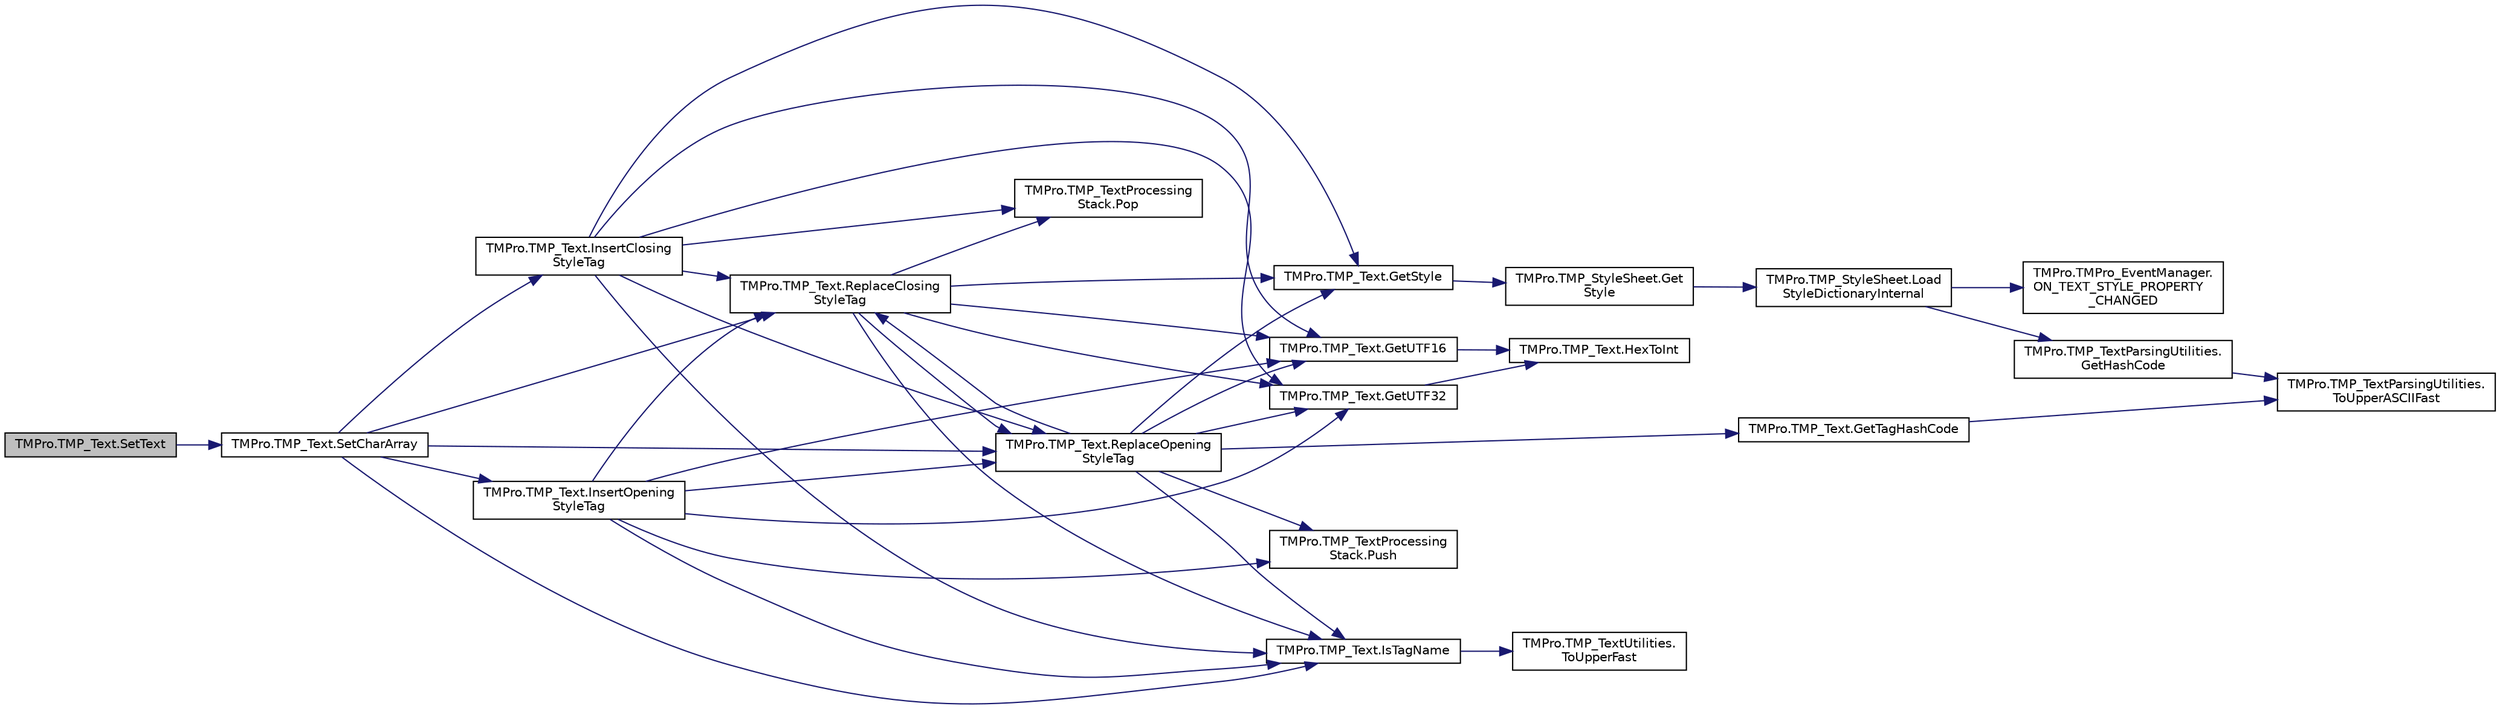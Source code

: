 digraph "TMPro.TMP_Text.SetText"
{
 // LATEX_PDF_SIZE
  edge [fontname="Helvetica",fontsize="10",labelfontname="Helvetica",labelfontsize="10"];
  node [fontname="Helvetica",fontsize="10",shape=record];
  rankdir="LR";
  Node1 [label="TMPro.TMP_Text.SetText",height=0.2,width=0.4,color="black", fillcolor="grey75", style="filled", fontcolor="black",tooltip="Set the text using a char array with specified starting character and length."];
  Node1 -> Node2 [color="midnightblue",fontsize="10",style="solid",fontname="Helvetica"];
  Node2 [label="TMPro.TMP_Text.SetCharArray",height=0.2,width=0.4,color="black", fillcolor="white", style="filled",URL="$class_t_m_pro_1_1_t_m_p___text.html#a3a9c8337c13ec0b01a256657b60f995d",tooltip="Character array containing the text to be displayed."];
  Node2 -> Node3 [color="midnightblue",fontsize="10",style="solid",fontname="Helvetica"];
  Node3 [label="TMPro.TMP_Text.InsertClosing\lStyleTag",height=0.2,width=0.4,color="black", fillcolor="white", style="filled",URL="$class_t_m_pro_1_1_t_m_p___text.html#a27e8d03eb35cbdf5628426d1e4c450ce",tooltip=" "];
  Node3 -> Node4 [color="midnightblue",fontsize="10",style="solid",fontname="Helvetica"];
  Node4 [label="TMPro.TMP_Text.GetStyle",height=0.2,width=0.4,color="black", fillcolor="white", style="filled",URL="$class_t_m_pro_1_1_t_m_p___text.html#a0610ac5b8cde7da32df3435b38979ae3",tooltip=" "];
  Node4 -> Node5 [color="midnightblue",fontsize="10",style="solid",fontname="Helvetica"];
  Node5 [label="TMPro.TMP_StyleSheet.Get\lStyle",height=0.2,width=0.4,color="black", fillcolor="white", style="filled",URL="$class_t_m_pro_1_1_t_m_p___style_sheet.html#aa9a3991676942f59ca662b124894c7ba",tooltip="Get the Style for the given hash code value."];
  Node5 -> Node6 [color="midnightblue",fontsize="10",style="solid",fontname="Helvetica"];
  Node6 [label="TMPro.TMP_StyleSheet.Load\lStyleDictionaryInternal",height=0.2,width=0.4,color="black", fillcolor="white", style="filled",URL="$class_t_m_pro_1_1_t_m_p___style_sheet.html#ae83d9e90111accb45a4c696c54ce4d4e",tooltip=" "];
  Node6 -> Node7 [color="midnightblue",fontsize="10",style="solid",fontname="Helvetica"];
  Node7 [label="TMPro.TMP_TextParsingUtilities.\lGetHashCode",height=0.2,width=0.4,color="black", fillcolor="white", style="filled",URL="$class_t_m_pro_1_1_t_m_p___text_parsing_utilities.html#a77bb7b39afef3f677e915499b48e2c7a",tooltip="Function returning the hashcode value of a given string."];
  Node7 -> Node8 [color="midnightblue",fontsize="10",style="solid",fontname="Helvetica"];
  Node8 [label="TMPro.TMP_TextParsingUtilities.\lToUpperASCIIFast",height=0.2,width=0.4,color="black", fillcolor="white", style="filled",URL="$class_t_m_pro_1_1_t_m_p___text_parsing_utilities.html#a57e8e32bda8815e697db41cb4820d56a",tooltip="Get uppercase version of this ASCII character."];
  Node6 -> Node9 [color="midnightblue",fontsize="10",style="solid",fontname="Helvetica"];
  Node9 [label="TMPro.TMPro_EventManager.\lON_TEXT_STYLE_PROPERTY\l_CHANGED",height=0.2,width=0.4,color="black", fillcolor="white", style="filled",URL="$class_t_m_pro_1_1_t_m_pro___event_manager.html#a7c9fc58bd09d0c3a9998678fa0f42cf1",tooltip=" "];
  Node3 -> Node10 [color="midnightblue",fontsize="10",style="solid",fontname="Helvetica"];
  Node10 [label="TMPro.TMP_Text.GetUTF16",height=0.2,width=0.4,color="black", fillcolor="white", style="filled",URL="$class_t_m_pro_1_1_t_m_p___text.html#ac300ce0327de1c0807c6617496b367cb",tooltip="Convert UTF-16 Hex to Char"];
  Node10 -> Node11 [color="midnightblue",fontsize="10",style="solid",fontname="Helvetica"];
  Node11 [label="TMPro.TMP_Text.HexToInt",height=0.2,width=0.4,color="black", fillcolor="white", style="filled",URL="$class_t_m_pro_1_1_t_m_p___text.html#a2c888ce3a21999d51131753730cac678",tooltip="Function to pack scale information in the UV2 Channel."];
  Node3 -> Node12 [color="midnightblue",fontsize="10",style="solid",fontname="Helvetica"];
  Node12 [label="TMPro.TMP_Text.GetUTF32",height=0.2,width=0.4,color="black", fillcolor="white", style="filled",URL="$class_t_m_pro_1_1_t_m_p___text.html#add381cfff574155b2b44eddc9fedd883",tooltip="Convert UTF-32 Hex to Char"];
  Node12 -> Node11 [color="midnightblue",fontsize="10",style="solid",fontname="Helvetica"];
  Node3 -> Node13 [color="midnightblue",fontsize="10",style="solid",fontname="Helvetica"];
  Node13 [label="TMPro.TMP_Text.IsTagName",height=0.2,width=0.4,color="black", fillcolor="white", style="filled",URL="$class_t_m_pro_1_1_t_m_p___text.html#a15f73fbeaa329e0086771b499e811a19",tooltip="Method to check for a matching rich text tag."];
  Node13 -> Node14 [color="midnightblue",fontsize="10",style="solid",fontname="Helvetica"];
  Node14 [label="TMPro.TMP_TextUtilities.\lToUpperFast",height=0.2,width=0.4,color="black", fillcolor="white", style="filled",URL="$class_t_m_pro_1_1_t_m_p___text_utilities.html#a46addef0f9eb5cf925ae7c7ab23e7bde",tooltip="Get uppercase version of this ASCII character."];
  Node3 -> Node15 [color="midnightblue",fontsize="10",style="solid",fontname="Helvetica"];
  Node15 [label="TMPro.TMP_TextProcessing\lStack.Pop",height=0.2,width=0.4,color="black", fillcolor="white", style="filled",URL="$struct_t_m_pro_1_1_t_m_p___text_processing_stack.html#a96c2a8cc7189e7ed4116adbb6187bb27",tooltip=" "];
  Node3 -> Node16 [color="midnightblue",fontsize="10",style="solid",fontname="Helvetica"];
  Node16 [label="TMPro.TMP_Text.ReplaceClosing\lStyleTag",height=0.2,width=0.4,color="black", fillcolor="white", style="filled",URL="$class_t_m_pro_1_1_t_m_p___text.html#af8b2bda450112f95552818da68b6a3f3",tooltip="Method to handle inline replacement of style tag by closing style definition."];
  Node16 -> Node4 [color="midnightblue",fontsize="10",style="solid",fontname="Helvetica"];
  Node16 -> Node10 [color="midnightblue",fontsize="10",style="solid",fontname="Helvetica"];
  Node16 -> Node12 [color="midnightblue",fontsize="10",style="solid",fontname="Helvetica"];
  Node16 -> Node13 [color="midnightblue",fontsize="10",style="solid",fontname="Helvetica"];
  Node16 -> Node15 [color="midnightblue",fontsize="10",style="solid",fontname="Helvetica"];
  Node16 -> Node17 [color="midnightblue",fontsize="10",style="solid",fontname="Helvetica"];
  Node17 [label="TMPro.TMP_Text.ReplaceOpening\lStyleTag",height=0.2,width=0.4,color="black", fillcolor="white", style="filled",URL="$class_t_m_pro_1_1_t_m_p___text.html#a29dc0da782bf610de52ec943e6e0cb00",tooltip="Method to handle inline replacement of style tag by opening style definition."];
  Node17 -> Node4 [color="midnightblue",fontsize="10",style="solid",fontname="Helvetica"];
  Node17 -> Node18 [color="midnightblue",fontsize="10",style="solid",fontname="Helvetica"];
  Node18 [label="TMPro.TMP_Text.GetTagHashCode",height=0.2,width=0.4,color="black", fillcolor="white", style="filled",URL="$class_t_m_pro_1_1_t_m_p___text.html#a13f02e19bd3c6b774faef5132283a6cf",tooltip="Get Hashcode for a given tag."];
  Node18 -> Node8 [color="midnightblue",fontsize="10",style="solid",fontname="Helvetica"];
  Node17 -> Node10 [color="midnightblue",fontsize="10",style="solid",fontname="Helvetica"];
  Node17 -> Node12 [color="midnightblue",fontsize="10",style="solid",fontname="Helvetica"];
  Node17 -> Node13 [color="midnightblue",fontsize="10",style="solid",fontname="Helvetica"];
  Node17 -> Node19 [color="midnightblue",fontsize="10",style="solid",fontname="Helvetica"];
  Node19 [label="TMPro.TMP_TextProcessing\lStack.Push",height=0.2,width=0.4,color="black", fillcolor="white", style="filled",URL="$struct_t_m_pro_1_1_t_m_p___text_processing_stack.html#a32c376682e5f9ae7a7291676a9974e80",tooltip=" "];
  Node17 -> Node16 [color="midnightblue",fontsize="10",style="solid",fontname="Helvetica"];
  Node3 -> Node17 [color="midnightblue",fontsize="10",style="solid",fontname="Helvetica"];
  Node2 -> Node20 [color="midnightblue",fontsize="10",style="solid",fontname="Helvetica"];
  Node20 [label="TMPro.TMP_Text.InsertOpening\lStyleTag",height=0.2,width=0.4,color="black", fillcolor="white", style="filled",URL="$class_t_m_pro_1_1_t_m_p___text.html#aaec923d40d06684f8b2a97fbd4c02fa0",tooltip=" "];
  Node20 -> Node10 [color="midnightblue",fontsize="10",style="solid",fontname="Helvetica"];
  Node20 -> Node12 [color="midnightblue",fontsize="10",style="solid",fontname="Helvetica"];
  Node20 -> Node13 [color="midnightblue",fontsize="10",style="solid",fontname="Helvetica"];
  Node20 -> Node19 [color="midnightblue",fontsize="10",style="solid",fontname="Helvetica"];
  Node20 -> Node16 [color="midnightblue",fontsize="10",style="solid",fontname="Helvetica"];
  Node20 -> Node17 [color="midnightblue",fontsize="10",style="solid",fontname="Helvetica"];
  Node2 -> Node13 [color="midnightblue",fontsize="10",style="solid",fontname="Helvetica"];
  Node2 -> Node16 [color="midnightblue",fontsize="10",style="solid",fontname="Helvetica"];
  Node2 -> Node17 [color="midnightblue",fontsize="10",style="solid",fontname="Helvetica"];
}
